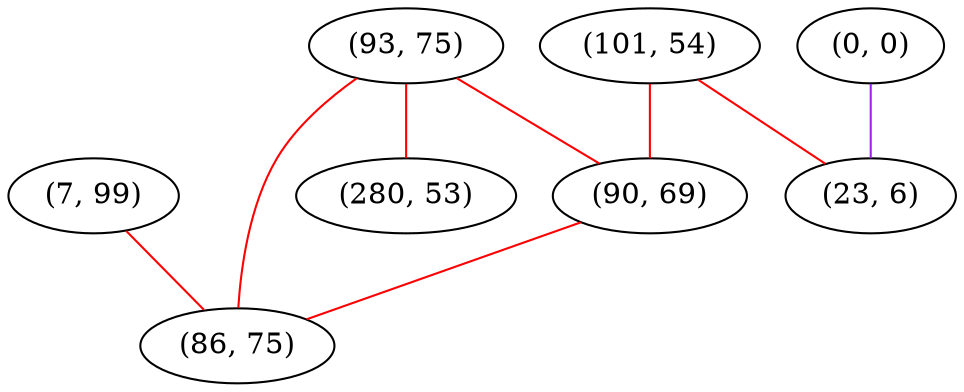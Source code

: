 graph "" {
"(7, 99)";
"(0, 0)";
"(93, 75)";
"(101, 54)";
"(90, 69)";
"(86, 75)";
"(23, 6)";
"(280, 53)";
"(7, 99)" -- "(86, 75)"  [color=red, key=0, weight=1];
"(0, 0)" -- "(23, 6)"  [color=purple, key=0, weight=4];
"(93, 75)" -- "(86, 75)"  [color=red, key=0, weight=1];
"(93, 75)" -- "(90, 69)"  [color=red, key=0, weight=1];
"(93, 75)" -- "(280, 53)"  [color=red, key=0, weight=1];
"(101, 54)" -- "(90, 69)"  [color=red, key=0, weight=1];
"(101, 54)" -- "(23, 6)"  [color=red, key=0, weight=1];
"(90, 69)" -- "(86, 75)"  [color=red, key=0, weight=1];
}
